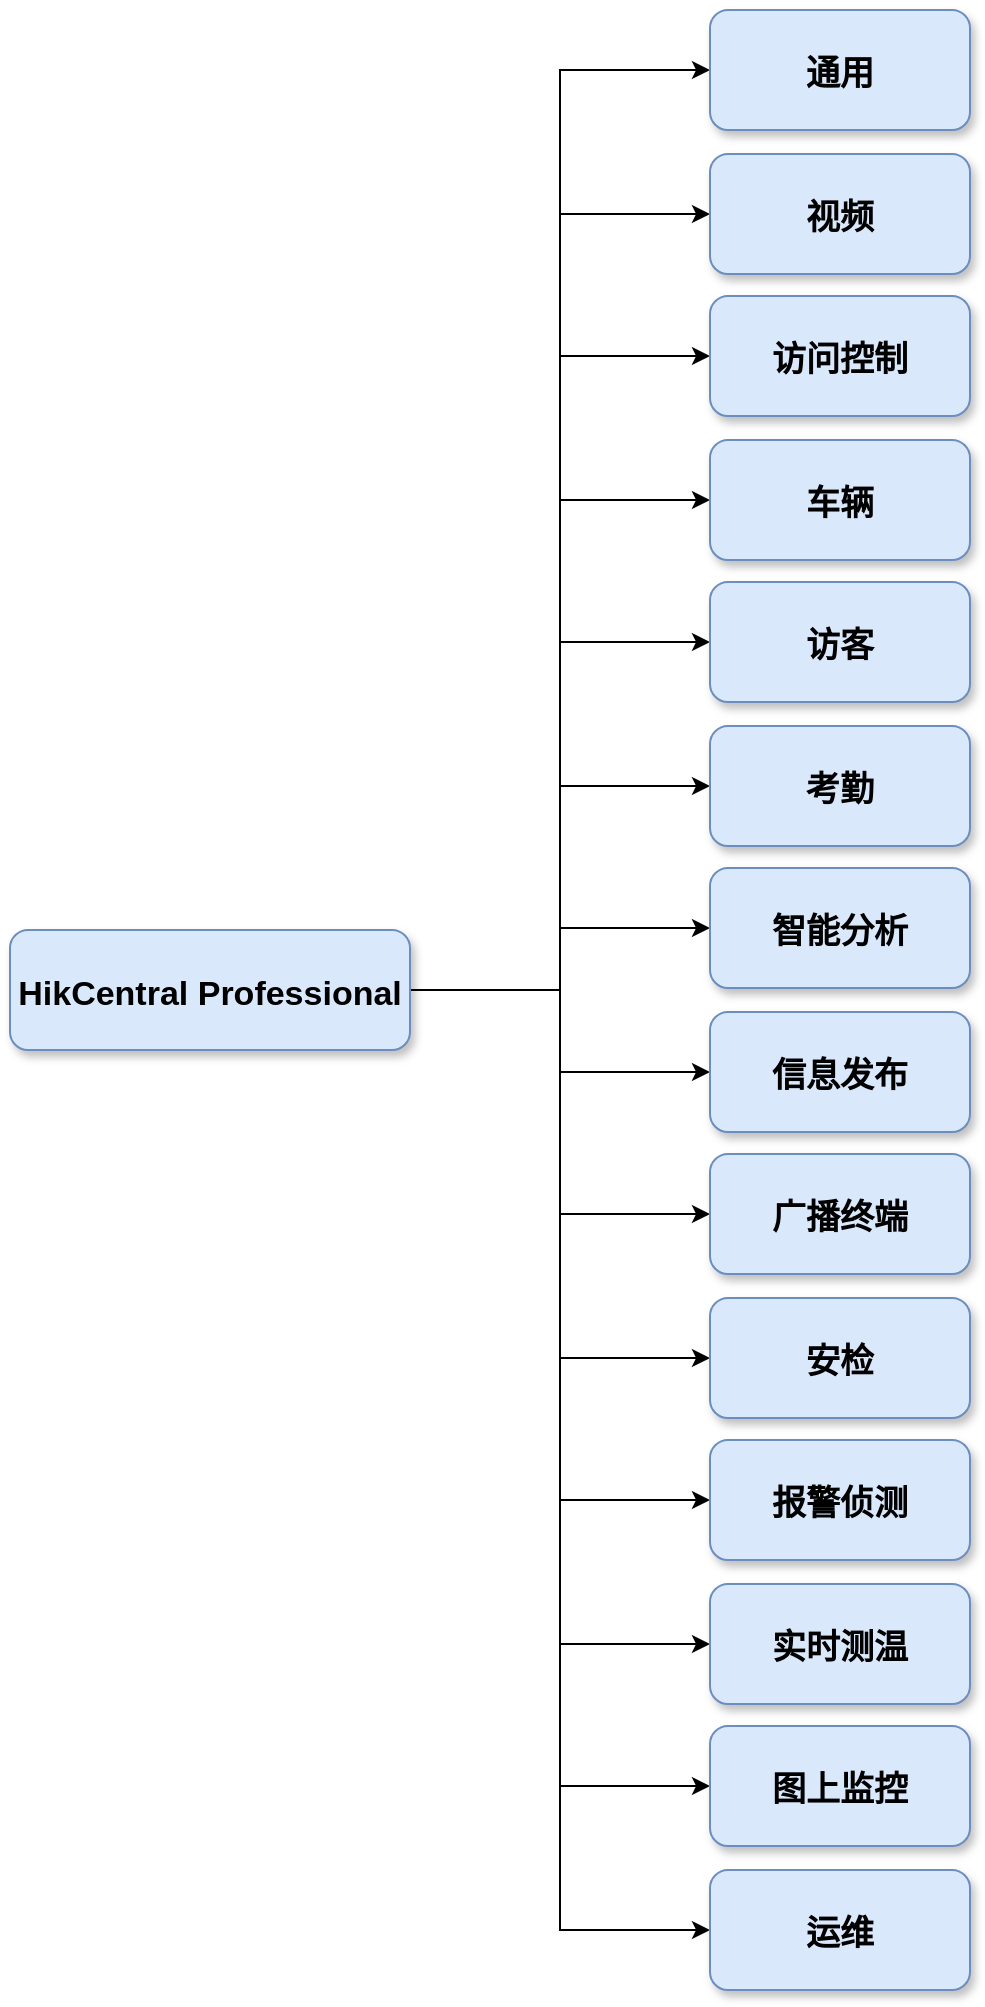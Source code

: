 <mxfile version="14.7.7" type="github">
  <diagram name="Page-1" id="97916047-d0de-89f5-080d-49f4d83e522f">
    <mxGraphModel dx="2031" dy="1089" grid="1" gridSize="10" guides="1" tooltips="1" connect="1" arrows="1" fold="1" page="1" pageScale="1.5" pageWidth="1169" pageHeight="827" background="none" math="0" shadow="0">
      <root>
        <mxCell id="0" />
        <mxCell id="1" parent="0" />
        <mxCell id="PWpzA00NkENAHucT2g0A-62" style="edgeStyle=orthogonalEdgeStyle;rounded=0;orthogonalLoop=1;jettySize=auto;html=1;entryX=0;entryY=0.5;entryDx=0;entryDy=0;fontSize=17;" edge="1" parent="1" source="2" target="PWpzA00NkENAHucT2g0A-57">
          <mxGeometry relative="1" as="geometry" />
        </mxCell>
        <mxCell id="PWpzA00NkENAHucT2g0A-76" style="edgeStyle=orthogonalEdgeStyle;rounded=0;orthogonalLoop=1;jettySize=auto;html=1;entryX=0;entryY=0.5;entryDx=0;entryDy=0;fontSize=17;" edge="1" parent="1" source="2" target="PWpzA00NkENAHucT2g0A-63">
          <mxGeometry relative="1" as="geometry" />
        </mxCell>
        <mxCell id="PWpzA00NkENAHucT2g0A-78" style="edgeStyle=orthogonalEdgeStyle;rounded=0;orthogonalLoop=1;jettySize=auto;html=1;entryX=0;entryY=0.5;entryDx=0;entryDy=0;fontSize=17;" edge="1" parent="1" source="2" target="PWpzA00NkENAHucT2g0A-65">
          <mxGeometry relative="1" as="geometry" />
        </mxCell>
        <mxCell id="PWpzA00NkENAHucT2g0A-79" style="edgeStyle=orthogonalEdgeStyle;rounded=0;orthogonalLoop=1;jettySize=auto;html=1;entryX=0;entryY=0.5;entryDx=0;entryDy=0;fontSize=17;" edge="1" parent="1" source="2" target="PWpzA00NkENAHucT2g0A-66">
          <mxGeometry relative="1" as="geometry" />
        </mxCell>
        <mxCell id="PWpzA00NkENAHucT2g0A-80" style="edgeStyle=orthogonalEdgeStyle;rounded=0;orthogonalLoop=1;jettySize=auto;html=1;entryX=0;entryY=0.5;entryDx=0;entryDy=0;fontSize=17;" edge="1" parent="1" source="2" target="PWpzA00NkENAHucT2g0A-67">
          <mxGeometry relative="1" as="geometry" />
        </mxCell>
        <mxCell id="PWpzA00NkENAHucT2g0A-81" style="edgeStyle=orthogonalEdgeStyle;rounded=0;orthogonalLoop=1;jettySize=auto;html=1;entryX=0;entryY=0.5;entryDx=0;entryDy=0;fontSize=17;" edge="1" parent="1" source="2" target="PWpzA00NkENAHucT2g0A-68">
          <mxGeometry relative="1" as="geometry" />
        </mxCell>
        <mxCell id="PWpzA00NkENAHucT2g0A-82" style="edgeStyle=orthogonalEdgeStyle;rounded=0;orthogonalLoop=1;jettySize=auto;html=1;entryX=0;entryY=0.5;entryDx=0;entryDy=0;fontSize=17;" edge="1" parent="1" source="2" target="PWpzA00NkENAHucT2g0A-69">
          <mxGeometry relative="1" as="geometry" />
        </mxCell>
        <mxCell id="PWpzA00NkENAHucT2g0A-83" style="edgeStyle=orthogonalEdgeStyle;rounded=0;orthogonalLoop=1;jettySize=auto;html=1;entryX=0;entryY=0.5;entryDx=0;entryDy=0;fontSize=17;" edge="1" parent="1" source="2" target="PWpzA00NkENAHucT2g0A-71">
          <mxGeometry relative="1" as="geometry" />
        </mxCell>
        <mxCell id="PWpzA00NkENAHucT2g0A-84" style="edgeStyle=orthogonalEdgeStyle;rounded=0;orthogonalLoop=1;jettySize=auto;html=1;entryX=0;entryY=0.5;entryDx=0;entryDy=0;fontSize=17;" edge="1" parent="1" source="2" target="PWpzA00NkENAHucT2g0A-72">
          <mxGeometry relative="1" as="geometry" />
        </mxCell>
        <mxCell id="PWpzA00NkENAHucT2g0A-85" style="edgeStyle=orthogonalEdgeStyle;rounded=0;orthogonalLoop=1;jettySize=auto;html=1;entryX=0;entryY=0.5;entryDx=0;entryDy=0;fontSize=17;" edge="1" parent="1" source="2" target="PWpzA00NkENAHucT2g0A-74">
          <mxGeometry relative="1" as="geometry" />
        </mxCell>
        <mxCell id="PWpzA00NkENAHucT2g0A-86" style="edgeStyle=orthogonalEdgeStyle;rounded=0;orthogonalLoop=1;jettySize=auto;html=1;entryX=0;entryY=0.5;entryDx=0;entryDy=0;fontSize=17;" edge="1" parent="1" source="2" target="PWpzA00NkENAHucT2g0A-73">
          <mxGeometry relative="1" as="geometry" />
        </mxCell>
        <mxCell id="PWpzA00NkENAHucT2g0A-87" style="edgeStyle=orthogonalEdgeStyle;rounded=0;orthogonalLoop=1;jettySize=auto;html=1;entryX=0;entryY=0.5;entryDx=0;entryDy=0;fontSize=17;" edge="1" parent="1" source="2" target="PWpzA00NkENAHucT2g0A-75">
          <mxGeometry relative="1" as="geometry" />
        </mxCell>
        <mxCell id="PWpzA00NkENAHucT2g0A-88" style="edgeStyle=orthogonalEdgeStyle;rounded=0;orthogonalLoop=1;jettySize=auto;html=1;entryX=0;entryY=0.5;entryDx=0;entryDy=0;fontSize=17;" edge="1" parent="1" source="2" target="PWpzA00NkENAHucT2g0A-64">
          <mxGeometry relative="1" as="geometry" />
        </mxCell>
        <mxCell id="PWpzA00NkENAHucT2g0A-89" style="edgeStyle=orthogonalEdgeStyle;rounded=0;orthogonalLoop=1;jettySize=auto;html=1;entryX=0;entryY=0.5;entryDx=0;entryDy=0;fontSize=17;" edge="1" parent="1" source="2" target="PWpzA00NkENAHucT2g0A-70">
          <mxGeometry relative="1" as="geometry" />
        </mxCell>
        <mxCell id="2" value="HikCentral Professional" style="rounded=1;fillColor=#dae8fc;strokeColor=#6c8ebf;shadow=1;fontStyle=1;fontSize=17;" parent="1" vertex="1">
          <mxGeometry x="170" y="570" width="200" height="60" as="geometry" />
        </mxCell>
        <mxCell id="PWpzA00NkENAHucT2g0A-57" value="通用" style="rounded=1;fillColor=#dae8fc;strokeColor=#6c8ebf;shadow=1;fontStyle=1;fontSize=17;" vertex="1" parent="1">
          <mxGeometry x="520" y="110" width="130" height="60" as="geometry" />
        </mxCell>
        <mxCell id="PWpzA00NkENAHucT2g0A-63" value="视频" style="rounded=1;fillColor=#dae8fc;strokeColor=#6c8ebf;shadow=1;fontStyle=1;fontSize=17;" vertex="1" parent="1">
          <mxGeometry x="520" y="182" width="130" height="60" as="geometry" />
        </mxCell>
        <mxCell id="PWpzA00NkENAHucT2g0A-64" value="访问控制" style="rounded=1;fillColor=#dae8fc;strokeColor=#6c8ebf;shadow=1;fontStyle=1;fontSize=17;" vertex="1" parent="1">
          <mxGeometry x="520" y="253" width="130" height="60" as="geometry" />
        </mxCell>
        <mxCell id="PWpzA00NkENAHucT2g0A-65" value="车辆" style="rounded=1;fillColor=#dae8fc;strokeColor=#6c8ebf;shadow=1;fontStyle=1;fontSize=17;" vertex="1" parent="1">
          <mxGeometry x="520" y="325" width="130" height="60" as="geometry" />
        </mxCell>
        <mxCell id="PWpzA00NkENAHucT2g0A-66" value="访客" style="rounded=1;fillColor=#dae8fc;strokeColor=#6c8ebf;shadow=1;fontStyle=1;fontSize=17;" vertex="1" parent="1">
          <mxGeometry x="520" y="396" width="130" height="60" as="geometry" />
        </mxCell>
        <mxCell id="PWpzA00NkENAHucT2g0A-67" value="考勤" style="rounded=1;fillColor=#dae8fc;strokeColor=#6c8ebf;shadow=1;fontStyle=1;fontSize=17;" vertex="1" parent="1">
          <mxGeometry x="520" y="468" width="130" height="60" as="geometry" />
        </mxCell>
        <mxCell id="PWpzA00NkENAHucT2g0A-68" value="智能分析" style="rounded=1;fillColor=#dae8fc;strokeColor=#6c8ebf;shadow=1;fontStyle=1;fontSize=17;" vertex="1" parent="1">
          <mxGeometry x="520" y="539" width="130" height="60" as="geometry" />
        </mxCell>
        <mxCell id="PWpzA00NkENAHucT2g0A-69" value="信息发布" style="rounded=1;fillColor=#dae8fc;strokeColor=#6c8ebf;shadow=1;fontStyle=1;fontSize=17;" vertex="1" parent="1">
          <mxGeometry x="520" y="611" width="130" height="60" as="geometry" />
        </mxCell>
        <mxCell id="PWpzA00NkENAHucT2g0A-70" value="广播终端" style="rounded=1;fillColor=#dae8fc;strokeColor=#6c8ebf;shadow=1;fontStyle=1;fontSize=17;" vertex="1" parent="1">
          <mxGeometry x="520" y="682" width="130" height="60" as="geometry" />
        </mxCell>
        <mxCell id="PWpzA00NkENAHucT2g0A-71" value="安检" style="rounded=1;fillColor=#dae8fc;strokeColor=#6c8ebf;shadow=1;fontStyle=1;fontSize=17;" vertex="1" parent="1">
          <mxGeometry x="520" y="754" width="130" height="60" as="geometry" />
        </mxCell>
        <mxCell id="PWpzA00NkENAHucT2g0A-72" value="报警侦测" style="rounded=1;fillColor=#dae8fc;strokeColor=#6c8ebf;shadow=1;fontStyle=1;fontSize=17;" vertex="1" parent="1">
          <mxGeometry x="520" y="825" width="130" height="60" as="geometry" />
        </mxCell>
        <mxCell id="PWpzA00NkENAHucT2g0A-73" value="实时测温" style="rounded=1;fillColor=#dae8fc;strokeColor=#6c8ebf;shadow=1;fontStyle=1;fontSize=17;" vertex="1" parent="1">
          <mxGeometry x="520" y="897" width="130" height="60" as="geometry" />
        </mxCell>
        <mxCell id="PWpzA00NkENAHucT2g0A-74" value="图上监控" style="rounded=1;fillColor=#dae8fc;strokeColor=#6c8ebf;shadow=1;fontStyle=1;fontSize=17;" vertex="1" parent="1">
          <mxGeometry x="520" y="968" width="130" height="60" as="geometry" />
        </mxCell>
        <mxCell id="PWpzA00NkENAHucT2g0A-75" value="运维" style="rounded=1;fillColor=#dae8fc;strokeColor=#6c8ebf;shadow=1;fontStyle=1;fontSize=17;" vertex="1" parent="1">
          <mxGeometry x="520" y="1040" width="130" height="60" as="geometry" />
        </mxCell>
      </root>
    </mxGraphModel>
  </diagram>
</mxfile>
